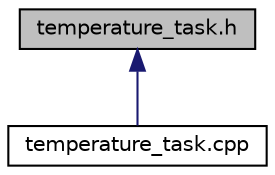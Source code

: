 digraph "temperature_task.h"
{
 // LATEX_PDF_SIZE
  edge [fontname="Helvetica",fontsize="10",labelfontname="Helvetica",labelfontsize="10"];
  node [fontname="Helvetica",fontsize="10",shape=record];
  Node1 [label="temperature_task.h",height=0.2,width=0.4,color="black", fillcolor="grey75", style="filled", fontcolor="black",tooltip="File containing header file for the temperature reading task function that attempts to detect flame-o..."];
  Node1 -> Node2 [dir="back",color="midnightblue",fontsize="10",style="solid"];
  Node2 [label="temperature_task.cpp",height=0.2,width=0.4,color="black", fillcolor="white", style="filled",URL="$temperature__task_8cpp.html",tooltip="File that contains the temperature task function file implementation."];
}
